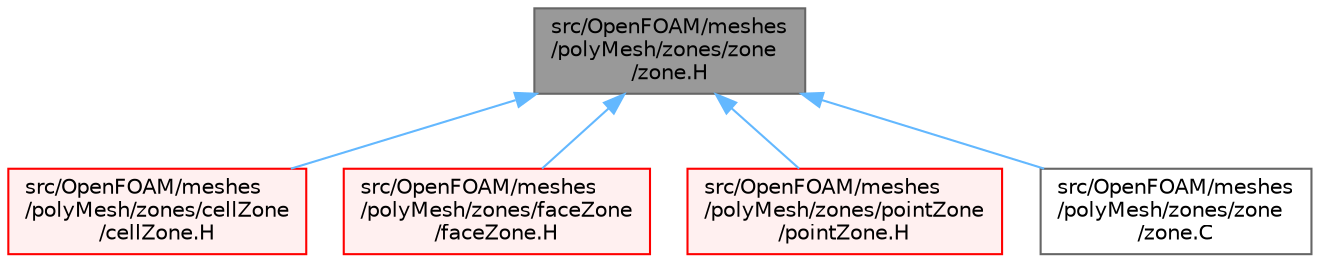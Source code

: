 digraph "src/OpenFOAM/meshes/polyMesh/zones/zone/zone.H"
{
 // LATEX_PDF_SIZE
  bgcolor="transparent";
  edge [fontname=Helvetica,fontsize=10,labelfontname=Helvetica,labelfontsize=10];
  node [fontname=Helvetica,fontsize=10,shape=box,height=0.2,width=0.4];
  Node1 [id="Node000001",label="src/OpenFOAM/meshes\l/polyMesh/zones/zone\l/zone.H",height=0.2,width=0.4,color="gray40", fillcolor="grey60", style="filled", fontcolor="black",tooltip=" "];
  Node1 -> Node2 [id="edge1_Node000001_Node000002",dir="back",color="steelblue1",style="solid",tooltip=" "];
  Node2 [id="Node000002",label="src/OpenFOAM/meshes\l/polyMesh/zones/cellZone\l/cellZone.H",height=0.2,width=0.4,color="red", fillcolor="#FFF0F0", style="filled",URL="$cellZone_8H.html",tooltip=" "];
  Node1 -> Node3752 [id="edge2_Node000001_Node003752",dir="back",color="steelblue1",style="solid",tooltip=" "];
  Node3752 [id="Node003752",label="src/OpenFOAM/meshes\l/polyMesh/zones/faceZone\l/faceZone.H",height=0.2,width=0.4,color="red", fillcolor="#FFF0F0", style="filled",URL="$faceZone_8H.html",tooltip=" "];
  Node1 -> Node3758 [id="edge3_Node000001_Node003758",dir="back",color="steelblue1",style="solid",tooltip=" "];
  Node3758 [id="Node003758",label="src/OpenFOAM/meshes\l/polyMesh/zones/pointZone\l/pointZone.H",height=0.2,width=0.4,color="red", fillcolor="#FFF0F0", style="filled",URL="$pointZone_8H.html",tooltip=" "];
  Node1 -> Node3761 [id="edge4_Node000001_Node003761",dir="back",color="steelblue1",style="solid",tooltip=" "];
  Node3761 [id="Node003761",label="src/OpenFOAM/meshes\l/polyMesh/zones/zone\l/zone.C",height=0.2,width=0.4,color="grey40", fillcolor="white", style="filled",URL="$zone_8C.html",tooltip=" "];
}
